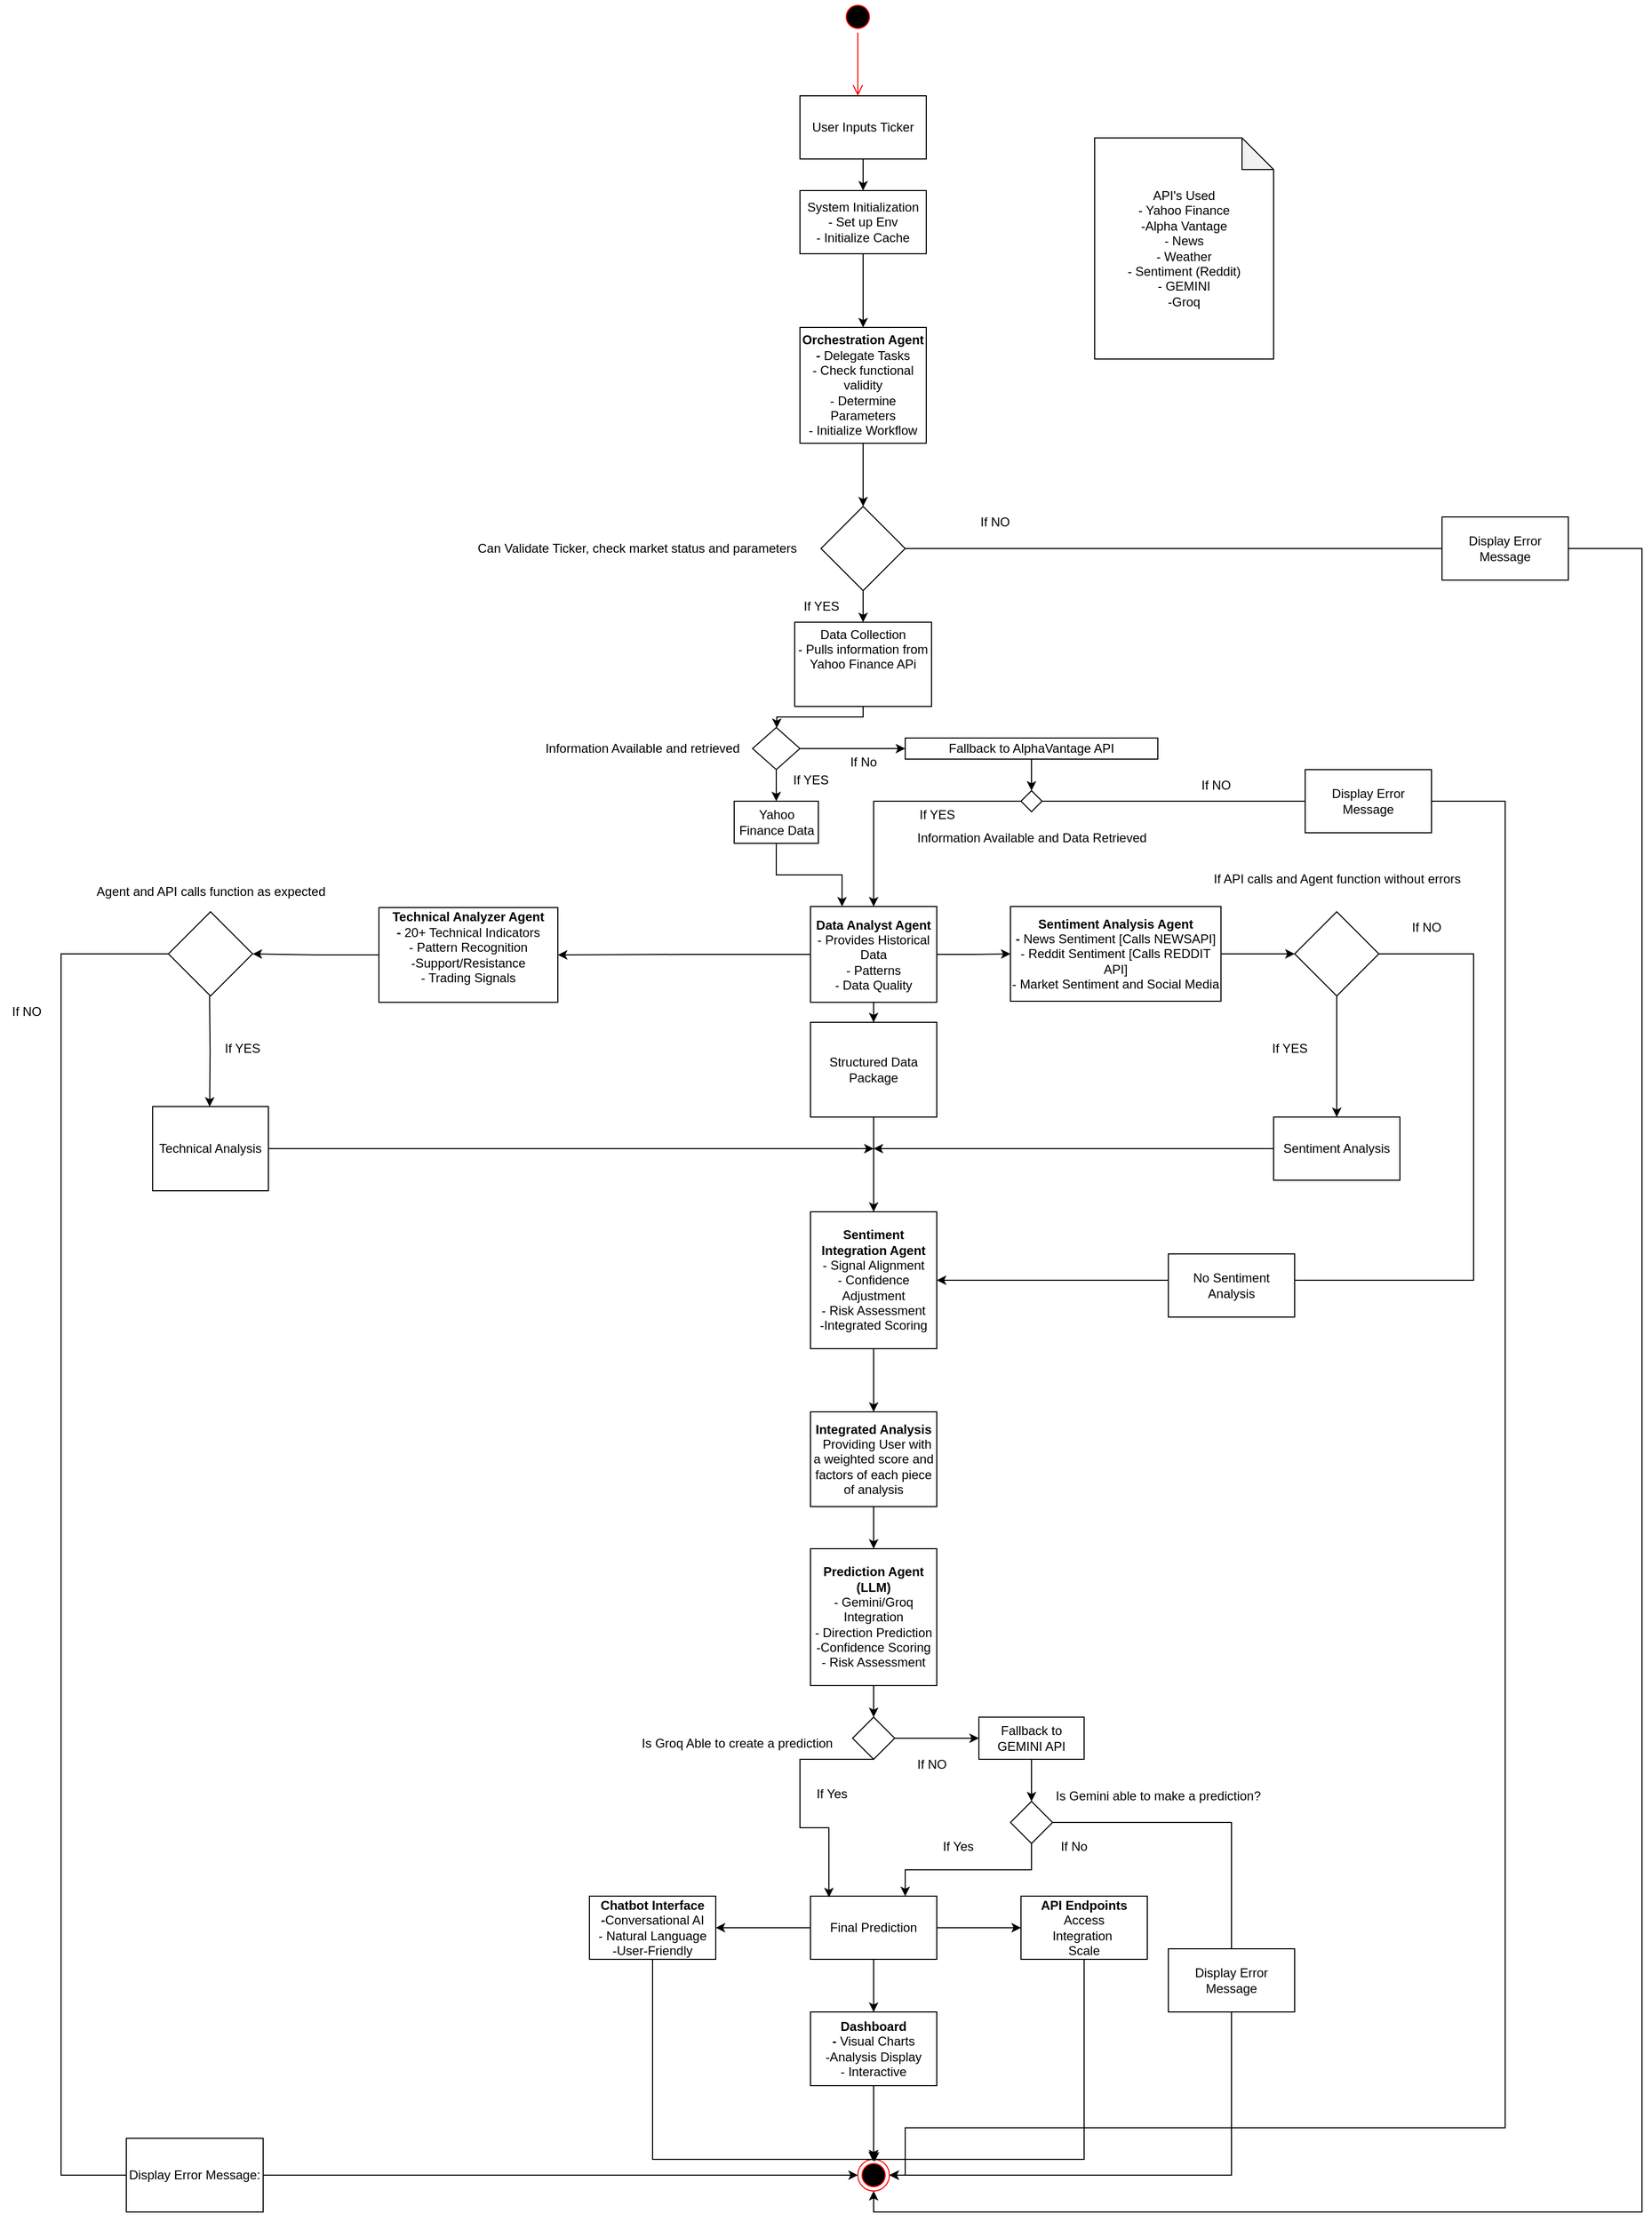 <mxfile version="28.0.6">
  <diagram name="Page-1" id="2KytaOv47t6IDxsQD-Jd">
    <mxGraphModel dx="2674" dy="2247" grid="1" gridSize="10" guides="0" tooltips="1" connect="1" arrows="1" fold="1" page="1" pageScale="1" pageWidth="850" pageHeight="1100" math="0" shadow="0">
      <root>
        <mxCell id="0" />
        <mxCell id="1" parent="0" />
        <mxCell id="-6jR4r3HytJgTuYuLb_f-8" style="edgeStyle=orthogonalEdgeStyle;rounded=0;orthogonalLoop=1;jettySize=auto;html=1;" edge="1" parent="1" source="eqpSWVRwXgy1ZHIJhN9i-1" target="-6jR4r3HytJgTuYuLb_f-9">
          <mxGeometry relative="1" as="geometry">
            <mxPoint x="640" y="660.0" as="targetPoint" />
            <Array as="points">
              <mxPoint x="740" y="640" />
              <mxPoint x="658" y="640" />
            </Array>
          </mxGeometry>
        </mxCell>
        <mxCell id="eqpSWVRwXgy1ZHIJhN9i-1" value="Data Collection&lt;div&gt;- Pulls information from Yahoo Finance APi&lt;/div&gt;&lt;div&gt;&lt;br&gt;&lt;/div&gt;&lt;div&gt;&lt;br&gt;&lt;/div&gt;" style="html=1;whiteSpace=wrap;" parent="1" vertex="1">
          <mxGeometry x="675" y="550" width="130" height="80" as="geometry" />
        </mxCell>
        <mxCell id="eqpSWVRwXgy1ZHIJhN9i-2" value="" style="edgeStyle=orthogonalEdgeStyle;rounded=0;orthogonalLoop=1;jettySize=auto;html=1;" parent="1" source="eqpSWVRwXgy1ZHIJhN9i-3" target="eqpSWVRwXgy1ZHIJhN9i-5" edge="1">
          <mxGeometry relative="1" as="geometry" />
        </mxCell>
        <mxCell id="eqpSWVRwXgy1ZHIJhN9i-3" value="User Inputs Ticker" style="html=1;whiteSpace=wrap;" parent="1" vertex="1">
          <mxGeometry x="680" y="50" width="120" height="60" as="geometry" />
        </mxCell>
        <mxCell id="eqpSWVRwXgy1ZHIJhN9i-83" value="" style="edgeStyle=orthogonalEdgeStyle;rounded=0;orthogonalLoop=1;jettySize=auto;html=1;" parent="1" source="eqpSWVRwXgy1ZHIJhN9i-5" edge="1">
          <mxGeometry relative="1" as="geometry">
            <mxPoint x="740" y="270" as="targetPoint" />
          </mxGeometry>
        </mxCell>
        <mxCell id="eqpSWVRwXgy1ZHIJhN9i-5" value="System Initialization&lt;div&gt;&lt;span style=&quot;background-color: transparent; color: light-dark(rgb(0, 0, 0), rgb(255, 255, 255));&quot;&gt;- Set up Env&lt;/span&gt;&lt;/div&gt;&lt;div&gt;- Initialize Cache&lt;/div&gt;" style="rounded=0;whiteSpace=wrap;html=1;" parent="1" vertex="1">
          <mxGeometry x="680" y="140" width="120" height="60" as="geometry" />
        </mxCell>
        <mxCell id="eqpSWVRwXgy1ZHIJhN9i-6" value="" style="edgeStyle=orthogonalEdgeStyle;rounded=0;orthogonalLoop=1;jettySize=auto;html=1;" parent="1" source="eqpSWVRwXgy1ZHIJhN9i-9" target="eqpSWVRwXgy1ZHIJhN9i-11" edge="1">
          <mxGeometry relative="1" as="geometry" />
        </mxCell>
        <mxCell id="eqpSWVRwXgy1ZHIJhN9i-7" value="" style="edgeStyle=orthogonalEdgeStyle;rounded=0;orthogonalLoop=1;jettySize=auto;html=1;" parent="1" source="eqpSWVRwXgy1ZHIJhN9i-9" target="eqpSWVRwXgy1ZHIJhN9i-13" edge="1">
          <mxGeometry relative="1" as="geometry" />
        </mxCell>
        <mxCell id="eqpSWVRwXgy1ZHIJhN9i-8" value="" style="edgeStyle=orthogonalEdgeStyle;rounded=0;orthogonalLoop=1;jettySize=auto;html=1;" parent="1" source="eqpSWVRwXgy1ZHIJhN9i-9" target="eqpSWVRwXgy1ZHIJhN9i-16" edge="1">
          <mxGeometry relative="1" as="geometry" />
        </mxCell>
        <mxCell id="eqpSWVRwXgy1ZHIJhN9i-9" value="&lt;b&gt;Data Analyst Agent&lt;/b&gt;&lt;div&gt;- Provides Historical Data&lt;/div&gt;&lt;div&gt;- Patterns&lt;/div&gt;&lt;div&gt;- Data Quality&lt;/div&gt;" style="whiteSpace=wrap;html=1;" parent="1" vertex="1">
          <mxGeometry x="690" y="820" width="120" height="91" as="geometry" />
        </mxCell>
        <mxCell id="eqpSWVRwXgy1ZHIJhN9i-10" value="" style="edgeStyle=orthogonalEdgeStyle;rounded=0;orthogonalLoop=1;jettySize=auto;html=1;" parent="1" source="eqpSWVRwXgy1ZHIJhN9i-11" edge="1">
          <mxGeometry relative="1" as="geometry">
            <mxPoint x="160" y="865.0" as="targetPoint" />
          </mxGeometry>
        </mxCell>
        <mxCell id="eqpSWVRwXgy1ZHIJhN9i-11" value="&lt;b&gt;Technical Analyzer Agent&lt;/b&gt;&lt;div&gt;&lt;b&gt;- &lt;/b&gt;20+ Technical Indicators&lt;/div&gt;&lt;div&gt;- Pattern Recognition&lt;/div&gt;&lt;div&gt;-Support/Resistance&lt;/div&gt;&lt;div&gt;- Trading Signals&lt;/div&gt;&lt;div&gt;&lt;br&gt;&lt;/div&gt;" style="whiteSpace=wrap;html=1;" parent="1" vertex="1">
          <mxGeometry x="280" y="821" width="170" height="90" as="geometry" />
        </mxCell>
        <mxCell id="eqpSWVRwXgy1ZHIJhN9i-12" value="" style="edgeStyle=orthogonalEdgeStyle;rounded=0;orthogonalLoop=1;jettySize=auto;html=1;entryX=0;entryY=0.5;entryDx=0;entryDy=0;" parent="1" source="eqpSWVRwXgy1ZHIJhN9i-13" target="eqpSWVRwXgy1ZHIJhN9i-73" edge="1">
          <mxGeometry relative="1" as="geometry">
            <mxPoint x="1110" y="865" as="targetPoint" />
          </mxGeometry>
        </mxCell>
        <mxCell id="eqpSWVRwXgy1ZHIJhN9i-13" value="&lt;b&gt;Sentiment Analysis Agent&lt;/b&gt;&lt;div&gt;&lt;b&gt;- &lt;/b&gt;News Sentiment [Calls NEWSAPI]&lt;/div&gt;&lt;div&gt;- Reddit Sentiment [Calls REDDIT API]&lt;/div&gt;&lt;div&gt;- Market Sentiment and Social Media&lt;/div&gt;" style="whiteSpace=wrap;html=1;" parent="1" vertex="1">
          <mxGeometry x="880" y="820" width="200" height="90" as="geometry" />
        </mxCell>
        <mxCell id="eqpSWVRwXgy1ZHIJhN9i-63" value="" style="edgeStyle=orthogonalEdgeStyle;rounded=0;orthogonalLoop=1;jettySize=auto;html=1;" parent="1" edge="1">
          <mxGeometry relative="1" as="geometry">
            <mxPoint x="119.09" y="905" as="sourcePoint" />
            <mxPoint x="119.181" y="1010.091" as="targetPoint" />
          </mxGeometry>
        </mxCell>
        <mxCell id="eqpSWVRwXgy1ZHIJhN9i-15" value="" style="edgeStyle=orthogonalEdgeStyle;rounded=0;orthogonalLoop=1;jettySize=auto;html=1;" parent="1" source="eqpSWVRwXgy1ZHIJhN9i-16" target="eqpSWVRwXgy1ZHIJhN9i-21" edge="1">
          <mxGeometry relative="1" as="geometry" />
        </mxCell>
        <mxCell id="eqpSWVRwXgy1ZHIJhN9i-16" value="Structured Data Package" style="whiteSpace=wrap;html=1;" parent="1" vertex="1">
          <mxGeometry x="690" y="930" width="120" height="90" as="geometry" />
        </mxCell>
        <mxCell id="eqpSWVRwXgy1ZHIJhN9i-107" value="" style="edgeStyle=orthogonalEdgeStyle;rounded=0;orthogonalLoop=1;jettySize=auto;html=1;" parent="1" source="eqpSWVRwXgy1ZHIJhN9i-21" target="eqpSWVRwXgy1ZHIJhN9i-23" edge="1">
          <mxGeometry relative="1" as="geometry" />
        </mxCell>
        <mxCell id="eqpSWVRwXgy1ZHIJhN9i-21" value="&lt;b&gt;Sentiment Integration Agent&lt;/b&gt;&lt;div&gt;- Signal Alignment&lt;/div&gt;&lt;div&gt;- Confidence Adjustment&lt;/div&gt;&lt;div&gt;- Risk Assessment&lt;/div&gt;&lt;div&gt;-Integrated Scoring&lt;/div&gt;" style="whiteSpace=wrap;html=1;" parent="1" vertex="1">
          <mxGeometry x="690" y="1110" width="120" height="130" as="geometry" />
        </mxCell>
        <mxCell id="eqpSWVRwXgy1ZHIJhN9i-108" value="" style="edgeStyle=orthogonalEdgeStyle;rounded=0;orthogonalLoop=1;jettySize=auto;html=1;" parent="1" source="eqpSWVRwXgy1ZHIJhN9i-23" target="eqpSWVRwXgy1ZHIJhN9i-25" edge="1">
          <mxGeometry relative="1" as="geometry" />
        </mxCell>
        <mxCell id="eqpSWVRwXgy1ZHIJhN9i-23" value="&lt;b&gt;Integrated Analysis&lt;/b&gt;&lt;div&gt;&lt;span style=&quot;background-color: transparent; color: light-dark(rgb(0, 0, 0), rgb(255, 255, 255));&quot;&gt;&amp;nbsp; Providing User with a weighted score and factors of each piece of analysis&lt;/span&gt;&lt;/div&gt;" style="whiteSpace=wrap;html=1;" parent="1" vertex="1">
          <mxGeometry x="690" y="1300" width="120" height="90" as="geometry" />
        </mxCell>
        <mxCell id="-6jR4r3HytJgTuYuLb_f-2" value="" style="edgeStyle=orthogonalEdgeStyle;rounded=0;orthogonalLoop=1;jettySize=auto;html=1;" edge="1" parent="1" source="eqpSWVRwXgy1ZHIJhN9i-25" target="-6jR4r3HytJgTuYuLb_f-1">
          <mxGeometry relative="1" as="geometry" />
        </mxCell>
        <mxCell id="eqpSWVRwXgy1ZHIJhN9i-25" value="&lt;b&gt;Prediction Agent (LLM)&lt;/b&gt;&lt;div&gt;- Gemini/Groq Integration&lt;/div&gt;&lt;div&gt;- Direction Prediction&lt;/div&gt;&lt;div&gt;-Confidence Scoring&lt;/div&gt;&lt;div&gt;- Risk Assessment&lt;/div&gt;" style="whiteSpace=wrap;html=1;" parent="1" vertex="1">
          <mxGeometry x="690" y="1430" width="120" height="130" as="geometry" />
        </mxCell>
        <mxCell id="eqpSWVRwXgy1ZHIJhN9i-26" value="" style="edgeStyle=orthogonalEdgeStyle;rounded=0;orthogonalLoop=1;jettySize=auto;html=1;" parent="1" source="eqpSWVRwXgy1ZHIJhN9i-29" target="eqpSWVRwXgy1ZHIJhN9i-30" edge="1">
          <mxGeometry relative="1" as="geometry" />
        </mxCell>
        <mxCell id="eqpSWVRwXgy1ZHIJhN9i-27" value="" style="edgeStyle=orthogonalEdgeStyle;rounded=0;orthogonalLoop=1;jettySize=auto;html=1;" parent="1" source="eqpSWVRwXgy1ZHIJhN9i-29" target="eqpSWVRwXgy1ZHIJhN9i-31" edge="1">
          <mxGeometry relative="1" as="geometry" />
        </mxCell>
        <mxCell id="eqpSWVRwXgy1ZHIJhN9i-28" value="" style="edgeStyle=orthogonalEdgeStyle;rounded=0;orthogonalLoop=1;jettySize=auto;html=1;" parent="1" source="eqpSWVRwXgy1ZHIJhN9i-29" target="eqpSWVRwXgy1ZHIJhN9i-32" edge="1">
          <mxGeometry relative="1" as="geometry" />
        </mxCell>
        <mxCell id="eqpSWVRwXgy1ZHIJhN9i-29" value="Final Prediction" style="whiteSpace=wrap;html=1;" parent="1" vertex="1">
          <mxGeometry x="690" y="1760" width="120" height="60" as="geometry" />
        </mxCell>
        <mxCell id="eqpSWVRwXgy1ZHIJhN9i-30" value="&lt;b&gt;API Endpoints&lt;/b&gt;&lt;div&gt;Access&lt;/div&gt;&lt;div&gt;Integration&amp;nbsp;&lt;/div&gt;&lt;div&gt;Scale&lt;/div&gt;" style="whiteSpace=wrap;html=1;" parent="1" vertex="1">
          <mxGeometry x="890" y="1760" width="120" height="60" as="geometry" />
        </mxCell>
        <mxCell id="eqpSWVRwXgy1ZHIJhN9i-31" value="&lt;b&gt;Chatbot Interface&lt;/b&gt;&lt;div&gt;&lt;b&gt;-&lt;/b&gt;Conversational AI&lt;/div&gt;&lt;div&gt;- Natural Language&lt;/div&gt;&lt;div&gt;-User-Friendly&lt;/div&gt;" style="whiteSpace=wrap;html=1;" parent="1" vertex="1">
          <mxGeometry x="480" y="1760" width="120" height="60" as="geometry" />
        </mxCell>
        <mxCell id="eqpSWVRwXgy1ZHIJhN9i-51" style="edgeStyle=orthogonalEdgeStyle;rounded=0;orthogonalLoop=1;jettySize=auto;html=1;entryX=0.5;entryY=0;entryDx=0;entryDy=0;" parent="1" source="eqpSWVRwXgy1ZHIJhN9i-32" target="eqpSWVRwXgy1ZHIJhN9i-36" edge="1">
          <mxGeometry relative="1" as="geometry" />
        </mxCell>
        <mxCell id="eqpSWVRwXgy1ZHIJhN9i-32" value="&lt;b&gt;Dashboard&lt;/b&gt;&lt;div&gt;&lt;b&gt;- &lt;/b&gt;Visual Charts&lt;/div&gt;&lt;div&gt;-Analysis Display&lt;/div&gt;&lt;div&gt;- Interactive&lt;/div&gt;" style="whiteSpace=wrap;html=1;" parent="1" vertex="1">
          <mxGeometry x="690" y="1870" width="120" height="70" as="geometry" />
        </mxCell>
        <mxCell id="eqpSWVRwXgy1ZHIJhN9i-33" value="API&#39;s Used&lt;div&gt;- Yahoo Finance&lt;/div&gt;&lt;div&gt;-Alpha Vantage&lt;/div&gt;&lt;div&gt;- News&lt;/div&gt;&lt;div&gt;- Weather&lt;/div&gt;&lt;div&gt;- Sentiment (Reddit)&lt;/div&gt;&lt;div&gt;- GEMINI&lt;/div&gt;&lt;div&gt;-Groq&lt;/div&gt;" style="shape=note;whiteSpace=wrap;html=1;backgroundOutline=1;darkOpacity=0.05;" parent="1" vertex="1">
          <mxGeometry x="960" y="90" width="170" height="210" as="geometry" />
        </mxCell>
        <mxCell id="eqpSWVRwXgy1ZHIJhN9i-34" value="" style="ellipse;html=1;shape=startState;fillColor=#000000;strokeColor=#ff0000;" parent="1" vertex="1">
          <mxGeometry x="720" y="-40" width="30" height="30" as="geometry" />
        </mxCell>
        <mxCell id="eqpSWVRwXgy1ZHIJhN9i-35" value="" style="edgeStyle=orthogonalEdgeStyle;html=1;verticalAlign=bottom;endArrow=open;endSize=8;strokeColor=#ff0000;rounded=0;" parent="1" source="eqpSWVRwXgy1ZHIJhN9i-34" edge="1">
          <mxGeometry relative="1" as="geometry">
            <mxPoint x="735" y="50" as="targetPoint" />
          </mxGeometry>
        </mxCell>
        <mxCell id="eqpSWVRwXgy1ZHIJhN9i-36" value="" style="ellipse;html=1;shape=endState;fillColor=#000000;strokeColor=#ff0000;" parent="1" vertex="1">
          <mxGeometry x="735" y="2010" width="30" height="30" as="geometry" />
        </mxCell>
        <mxCell id="eqpSWVRwXgy1ZHIJhN9i-85" style="edgeStyle=orthogonalEdgeStyle;rounded=0;orthogonalLoop=1;jettySize=auto;html=1;" parent="1" source="eqpSWVRwXgy1ZHIJhN9i-70" edge="1">
          <mxGeometry relative="1" as="geometry">
            <mxPoint x="750" y="1050.0" as="targetPoint" />
          </mxGeometry>
        </mxCell>
        <mxCell id="eqpSWVRwXgy1ZHIJhN9i-70" value="Technical Analysis" style="whiteSpace=wrap;html=1;" parent="1" vertex="1">
          <mxGeometry x="65" y="1010" width="110" height="80" as="geometry" />
        </mxCell>
        <mxCell id="eqpSWVRwXgy1ZHIJhN9i-71" value="" style="rhombus;whiteSpace=wrap;html=1;" parent="1" vertex="1">
          <mxGeometry x="80" y="825" width="80" height="80" as="geometry" />
        </mxCell>
        <mxCell id="eqpSWVRwXgy1ZHIJhN9i-87" style="edgeStyle=orthogonalEdgeStyle;rounded=0;orthogonalLoop=1;jettySize=auto;html=1;exitX=0;exitY=0.5;exitDx=0;exitDy=0;" parent="1" source="eqpSWVRwXgy1ZHIJhN9i-72" edge="1">
          <mxGeometry relative="1" as="geometry">
            <mxPoint x="750" y="1050.0" as="targetPoint" />
            <Array as="points">
              <mxPoint x="1100" y="1050" />
            </Array>
          </mxGeometry>
        </mxCell>
        <mxCell id="eqpSWVRwXgy1ZHIJhN9i-90" style="edgeStyle=orthogonalEdgeStyle;rounded=0;orthogonalLoop=1;jettySize=auto;html=1;entryX=1;entryY=0.5;entryDx=0;entryDy=0;exitX=1;exitY=0.5;exitDx=0;exitDy=0;" parent="1" source="eqpSWVRwXgy1ZHIJhN9i-73" target="eqpSWVRwXgy1ZHIJhN9i-21" edge="1">
          <mxGeometry relative="1" as="geometry">
            <Array as="points">
              <mxPoint x="1320" y="865" />
              <mxPoint x="1320" y="1175" />
            </Array>
          </mxGeometry>
        </mxCell>
        <mxCell id="eqpSWVRwXgy1ZHIJhN9i-72" value="Sentiment Analysis" style="whiteSpace=wrap;html=1;" parent="1" vertex="1">
          <mxGeometry x="1130" y="1020" width="120" height="60" as="geometry" />
        </mxCell>
        <mxCell id="eqpSWVRwXgy1ZHIJhN9i-89" value="" style="edgeStyle=orthogonalEdgeStyle;rounded=0;orthogonalLoop=1;jettySize=auto;html=1;" parent="1" source="eqpSWVRwXgy1ZHIJhN9i-73" target="eqpSWVRwXgy1ZHIJhN9i-72" edge="1">
          <mxGeometry relative="1" as="geometry" />
        </mxCell>
        <mxCell id="eqpSWVRwXgy1ZHIJhN9i-73" value="" style="rhombus;whiteSpace=wrap;html=1;" parent="1" vertex="1">
          <mxGeometry x="1150" y="825" width="80" height="80" as="geometry" />
        </mxCell>
        <mxCell id="eqpSWVRwXgy1ZHIJhN9i-80" value="If API calls and Agent function without errors" style="text;html=1;align=center;verticalAlign=middle;resizable=0;points=[];autosize=1;strokeColor=none;fillColor=none;" parent="1" vertex="1">
          <mxGeometry x="1060" y="779" width="260" height="30" as="geometry" />
        </mxCell>
        <mxCell id="eqpSWVRwXgy1ZHIJhN9i-84" value="Agent and API calls function as expected" style="text;html=1;align=center;verticalAlign=middle;resizable=0;points=[];autosize=1;strokeColor=none;fillColor=none;" parent="1" vertex="1">
          <mxGeometry y="791" width="240" height="30" as="geometry" />
        </mxCell>
        <mxCell id="eqpSWVRwXgy1ZHIJhN9i-91" value="If YES" style="text;html=1;align=center;verticalAlign=middle;resizable=0;points=[];autosize=1;strokeColor=none;fillColor=none;" parent="1" vertex="1">
          <mxGeometry x="1115" y="940" width="60" height="30" as="geometry" />
        </mxCell>
        <mxCell id="eqpSWVRwXgy1ZHIJhN9i-92" value="If NO" style="text;html=1;align=center;verticalAlign=middle;resizable=0;points=[];autosize=1;strokeColor=none;fillColor=none;" parent="1" vertex="1">
          <mxGeometry x="1250" y="825" width="50" height="30" as="geometry" />
        </mxCell>
        <mxCell id="-6jR4r3HytJgTuYuLb_f-6" value="" style="edgeStyle=orthogonalEdgeStyle;rounded=0;orthogonalLoop=1;jettySize=auto;html=1;" edge="1" parent="1" source="eqpSWVRwXgy1ZHIJhN9i-96" target="eqpSWVRwXgy1ZHIJhN9i-1">
          <mxGeometry relative="1" as="geometry" />
        </mxCell>
        <mxCell id="-6jR4r3HytJgTuYuLb_f-62" style="edgeStyle=orthogonalEdgeStyle;rounded=0;orthogonalLoop=1;jettySize=auto;html=1;entryX=0.5;entryY=1;entryDx=0;entryDy=0;" edge="1" parent="1" source="eqpSWVRwXgy1ZHIJhN9i-96" target="eqpSWVRwXgy1ZHIJhN9i-36">
          <mxGeometry relative="1" as="geometry">
            <Array as="points">
              <mxPoint x="1480" y="480" />
              <mxPoint x="1480" y="2060" />
              <mxPoint x="750" y="2060" />
            </Array>
          </mxGeometry>
        </mxCell>
        <mxCell id="eqpSWVRwXgy1ZHIJhN9i-96" value="" style="rhombus;whiteSpace=wrap;html=1;" parent="1" vertex="1">
          <mxGeometry x="700" y="440" width="80" height="80" as="geometry" />
        </mxCell>
        <mxCell id="eqpSWVRwXgy1ZHIJhN9i-102" value="" style="edgeStyle=orthogonalEdgeStyle;rounded=0;orthogonalLoop=1;jettySize=auto;html=1;" parent="1" source="eqpSWVRwXgy1ZHIJhN9i-97" target="eqpSWVRwXgy1ZHIJhN9i-96" edge="1">
          <mxGeometry relative="1" as="geometry" />
        </mxCell>
        <mxCell id="eqpSWVRwXgy1ZHIJhN9i-97" value="&lt;b&gt;Orchestration Agent&lt;/b&gt;&lt;div&gt;&lt;b&gt;- &lt;/b&gt;Delegate Tasks&lt;/div&gt;&lt;div&gt;- Check functional validity&lt;/div&gt;&lt;div&gt;- Determine Parameters&lt;/div&gt;&lt;div&gt;- Initialize Workflow&lt;/div&gt;" style="rounded=0;whiteSpace=wrap;html=1;" parent="1" vertex="1">
          <mxGeometry x="680" y="270" width="120" height="110" as="geometry" />
        </mxCell>
        <mxCell id="eqpSWVRwXgy1ZHIJhN9i-104" value="Can Validate Ticker, check market status and parameters" style="text;html=1;align=center;verticalAlign=middle;resizable=0;points=[];autosize=1;strokeColor=none;fillColor=none;" parent="1" vertex="1">
          <mxGeometry x="360" y="465" width="330" height="30" as="geometry" />
        </mxCell>
        <mxCell id="eqpSWVRwXgy1ZHIJhN9i-105" value="If YES" style="text;html=1;align=center;verticalAlign=middle;resizable=0;points=[];autosize=1;strokeColor=none;fillColor=none;" parent="1" vertex="1">
          <mxGeometry x="670" y="520" width="60" height="30" as="geometry" />
        </mxCell>
        <mxCell id="eqpSWVRwXgy1ZHIJhN9i-106" value="If NO" style="text;html=1;align=center;verticalAlign=middle;resizable=0;points=[];autosize=1;strokeColor=none;fillColor=none;" parent="1" vertex="1">
          <mxGeometry x="840" y="440" width="50" height="30" as="geometry" />
        </mxCell>
        <mxCell id="eqpSWVRwXgy1ZHIJhN9i-109" value="If YES" style="text;html=1;align=center;verticalAlign=middle;resizable=0;points=[];autosize=1;strokeColor=none;fillColor=none;" parent="1" vertex="1">
          <mxGeometry x="120" y="940" width="60" height="30" as="geometry" />
        </mxCell>
        <mxCell id="eqpSWVRwXgy1ZHIJhN9i-113" value="If NO" style="text;html=1;align=center;verticalAlign=middle;resizable=0;points=[];autosize=1;strokeColor=none;fillColor=none;" parent="1" vertex="1">
          <mxGeometry x="-80" y="905" width="50" height="30" as="geometry" />
        </mxCell>
        <mxCell id="eqpSWVRwXgy1ZHIJhN9i-115" style="edgeStyle=orthogonalEdgeStyle;rounded=0;orthogonalLoop=1;jettySize=auto;html=1;entryX=0.479;entryY=0.057;entryDx=0;entryDy=0;entryPerimeter=0;" parent="1" source="eqpSWVRwXgy1ZHIJhN9i-30" target="eqpSWVRwXgy1ZHIJhN9i-36" edge="1">
          <mxGeometry relative="1" as="geometry">
            <mxPoint x="750" y="2000" as="targetPoint" />
            <Array as="points">
              <mxPoint x="950" y="2010" />
              <mxPoint x="749" y="2010" />
            </Array>
          </mxGeometry>
        </mxCell>
        <mxCell id="eqpSWVRwXgy1ZHIJhN9i-118" style="edgeStyle=orthogonalEdgeStyle;rounded=0;orthogonalLoop=1;jettySize=auto;html=1;entryX=0.53;entryY=0.074;entryDx=0;entryDy=0;entryPerimeter=0;" parent="1" source="eqpSWVRwXgy1ZHIJhN9i-31" target="eqpSWVRwXgy1ZHIJhN9i-36" edge="1">
          <mxGeometry relative="1" as="geometry">
            <Array as="points">
              <mxPoint x="540" y="2010" />
              <mxPoint x="751" y="2010" />
            </Array>
          </mxGeometry>
        </mxCell>
        <mxCell id="-6jR4r3HytJgTuYuLb_f-34" value="" style="edgeStyle=orthogonalEdgeStyle;rounded=0;orthogonalLoop=1;jettySize=auto;html=1;" edge="1" parent="1" source="-6jR4r3HytJgTuYuLb_f-1" target="-6jR4r3HytJgTuYuLb_f-33">
          <mxGeometry relative="1" as="geometry" />
        </mxCell>
        <mxCell id="-6jR4r3HytJgTuYuLb_f-1" value="" style="rhombus;whiteSpace=wrap;html=1;" vertex="1" parent="1">
          <mxGeometry x="730" y="1590" width="40" height="40" as="geometry" />
        </mxCell>
        <mxCell id="-6jR4r3HytJgTuYuLb_f-11" value="" style="edgeStyle=orthogonalEdgeStyle;rounded=0;orthogonalLoop=1;jettySize=auto;html=1;" edge="1" parent="1" source="-6jR4r3HytJgTuYuLb_f-9" target="-6jR4r3HytJgTuYuLb_f-10">
          <mxGeometry relative="1" as="geometry" />
        </mxCell>
        <mxCell id="-6jR4r3HytJgTuYuLb_f-14" value="" style="edgeStyle=orthogonalEdgeStyle;rounded=0;orthogonalLoop=1;jettySize=auto;html=1;" edge="1" parent="1" source="-6jR4r3HytJgTuYuLb_f-9" target="-6jR4r3HytJgTuYuLb_f-13">
          <mxGeometry relative="1" as="geometry" />
        </mxCell>
        <mxCell id="-6jR4r3HytJgTuYuLb_f-9" value="" style="rhombus;whiteSpace=wrap;html=1;" vertex="1" parent="1">
          <mxGeometry x="635" y="650" width="45" height="40" as="geometry" />
        </mxCell>
        <mxCell id="-6jR4r3HytJgTuYuLb_f-49" style="edgeStyle=orthogonalEdgeStyle;rounded=0;orthogonalLoop=1;jettySize=auto;html=1;exitX=0.5;exitY=1;exitDx=0;exitDy=0;entryX=0.25;entryY=0;entryDx=0;entryDy=0;" edge="1" parent="1" source="-6jR4r3HytJgTuYuLb_f-10" target="eqpSWVRwXgy1ZHIJhN9i-9">
          <mxGeometry relative="1" as="geometry" />
        </mxCell>
        <mxCell id="-6jR4r3HytJgTuYuLb_f-10" value="Yahoo Finance Data" style="whiteSpace=wrap;html=1;" vertex="1" parent="1">
          <mxGeometry x="617.5" y="720" width="80" height="40" as="geometry" />
        </mxCell>
        <mxCell id="-6jR4r3HytJgTuYuLb_f-12" value="If YES" style="text;html=1;align=center;verticalAlign=middle;resizable=0;points=[];autosize=1;strokeColor=none;fillColor=none;" vertex="1" parent="1">
          <mxGeometry x="660" y="685" width="60" height="30" as="geometry" />
        </mxCell>
        <mxCell id="-6jR4r3HytJgTuYuLb_f-17" value="" style="edgeStyle=orthogonalEdgeStyle;rounded=0;orthogonalLoop=1;jettySize=auto;html=1;" edge="1" parent="1" source="-6jR4r3HytJgTuYuLb_f-13" target="-6jR4r3HytJgTuYuLb_f-16">
          <mxGeometry relative="1" as="geometry" />
        </mxCell>
        <mxCell id="-6jR4r3HytJgTuYuLb_f-13" value="Fallback to AlphaVantage API" style="whiteSpace=wrap;html=1;" vertex="1" parent="1">
          <mxGeometry x="780" y="660" width="240" height="20" as="geometry" />
        </mxCell>
        <mxCell id="-6jR4r3HytJgTuYuLb_f-15" value="If No" style="text;html=1;align=center;verticalAlign=middle;resizable=0;points=[];autosize=1;strokeColor=none;fillColor=none;" vertex="1" parent="1">
          <mxGeometry x="715" y="668" width="50" height="30" as="geometry" />
        </mxCell>
        <mxCell id="-6jR4r3HytJgTuYuLb_f-18" style="edgeStyle=orthogonalEdgeStyle;rounded=0;orthogonalLoop=1;jettySize=auto;html=1;entryX=0.5;entryY=0;entryDx=0;entryDy=0;" edge="1" parent="1" source="-6jR4r3HytJgTuYuLb_f-16" target="eqpSWVRwXgy1ZHIJhN9i-9">
          <mxGeometry relative="1" as="geometry">
            <mxPoint x="750" y="800" as="targetPoint" />
          </mxGeometry>
        </mxCell>
        <mxCell id="-6jR4r3HytJgTuYuLb_f-22" style="edgeStyle=orthogonalEdgeStyle;rounded=0;orthogonalLoop=1;jettySize=auto;html=1;entryX=1;entryY=0.5;entryDx=0;entryDy=0;" edge="1" parent="1" source="-6jR4r3HytJgTuYuLb_f-16" target="eqpSWVRwXgy1ZHIJhN9i-36">
          <mxGeometry relative="1" as="geometry">
            <Array as="points">
              <mxPoint x="1350" y="720" />
              <mxPoint x="1350" y="1980" />
              <mxPoint x="780" y="1980" />
              <mxPoint x="780" y="2025" />
            </Array>
          </mxGeometry>
        </mxCell>
        <mxCell id="-6jR4r3HytJgTuYuLb_f-16" value="" style="rhombus;whiteSpace=wrap;html=1;" vertex="1" parent="1">
          <mxGeometry x="890" y="710" width="20" height="20" as="geometry" />
        </mxCell>
        <mxCell id="-6jR4r3HytJgTuYuLb_f-19" value="If YES" style="text;html=1;align=center;verticalAlign=middle;resizable=0;points=[];autosize=1;strokeColor=none;fillColor=none;" vertex="1" parent="1">
          <mxGeometry x="780" y="718" width="60" height="30" as="geometry" />
        </mxCell>
        <mxCell id="-6jR4r3HytJgTuYuLb_f-21" value="Information Available and retrieved" style="text;html=1;align=center;verticalAlign=middle;resizable=0;points=[];autosize=1;strokeColor=none;fillColor=none;" vertex="1" parent="1">
          <mxGeometry x="425" y="655" width="210" height="30" as="geometry" />
        </mxCell>
        <mxCell id="-6jR4r3HytJgTuYuLb_f-23" value="If NO" style="text;html=1;align=center;verticalAlign=middle;resizable=0;points=[];autosize=1;strokeColor=none;fillColor=none;" vertex="1" parent="1">
          <mxGeometry x="1050" y="690" width="50" height="30" as="geometry" />
        </mxCell>
        <mxCell id="-6jR4r3HytJgTuYuLb_f-26" value="Information Available and Data Retrieved" style="text;html=1;align=center;verticalAlign=middle;resizable=0;points=[];autosize=1;strokeColor=none;fillColor=none;" vertex="1" parent="1">
          <mxGeometry x="780" y="740" width="240" height="30" as="geometry" />
        </mxCell>
        <mxCell id="-6jR4r3HytJgTuYuLb_f-29" value="Is Groq Able to create a prediction" style="text;html=1;align=center;verticalAlign=middle;resizable=0;points=[];autosize=1;strokeColor=none;fillColor=none;" vertex="1" parent="1">
          <mxGeometry x="520" y="1600" width="200" height="30" as="geometry" />
        </mxCell>
        <mxCell id="-6jR4r3HytJgTuYuLb_f-30" style="edgeStyle=orthogonalEdgeStyle;rounded=0;orthogonalLoop=1;jettySize=auto;html=1;exitX=0.5;exitY=1;exitDx=0;exitDy=0;entryX=0.146;entryY=0.018;entryDx=0;entryDy=0;entryPerimeter=0;" edge="1" parent="1" source="-6jR4r3HytJgTuYuLb_f-1" target="eqpSWVRwXgy1ZHIJhN9i-29">
          <mxGeometry relative="1" as="geometry">
            <Array as="points">
              <mxPoint x="680" y="1630" />
              <mxPoint x="680" y="1695" />
              <mxPoint x="708" y="1695" />
            </Array>
          </mxGeometry>
        </mxCell>
        <mxCell id="-6jR4r3HytJgTuYuLb_f-31" value="If Yes" style="text;html=1;align=center;verticalAlign=middle;resizable=0;points=[];autosize=1;strokeColor=none;fillColor=none;" vertex="1" parent="1">
          <mxGeometry x="685" y="1648" width="50" height="30" as="geometry" />
        </mxCell>
        <mxCell id="-6jR4r3HytJgTuYuLb_f-37" value="" style="edgeStyle=orthogonalEdgeStyle;rounded=0;orthogonalLoop=1;jettySize=auto;html=1;" edge="1" parent="1" source="-6jR4r3HytJgTuYuLb_f-33" target="-6jR4r3HytJgTuYuLb_f-36">
          <mxGeometry relative="1" as="geometry" />
        </mxCell>
        <mxCell id="-6jR4r3HytJgTuYuLb_f-33" value="Fallback to GEMINI API" style="whiteSpace=wrap;html=1;" vertex="1" parent="1">
          <mxGeometry x="850" y="1590" width="100" height="40" as="geometry" />
        </mxCell>
        <mxCell id="-6jR4r3HytJgTuYuLb_f-35" value="If NO" style="text;html=1;align=center;verticalAlign=middle;resizable=0;points=[];autosize=1;strokeColor=none;fillColor=none;" vertex="1" parent="1">
          <mxGeometry x="780" y="1620" width="50" height="30" as="geometry" />
        </mxCell>
        <mxCell id="-6jR4r3HytJgTuYuLb_f-43" style="edgeStyle=orthogonalEdgeStyle;rounded=0;orthogonalLoop=1;jettySize=auto;html=1;exitX=0.5;exitY=1;exitDx=0;exitDy=0;entryX=0.75;entryY=0;entryDx=0;entryDy=0;" edge="1" parent="1" source="-6jR4r3HytJgTuYuLb_f-36" target="eqpSWVRwXgy1ZHIJhN9i-29">
          <mxGeometry relative="1" as="geometry" />
        </mxCell>
        <mxCell id="-6jR4r3HytJgTuYuLb_f-58" style="edgeStyle=orthogonalEdgeStyle;rounded=0;orthogonalLoop=1;jettySize=auto;html=1;exitX=1;exitY=0.5;exitDx=0;exitDy=0;entryX=1;entryY=0.5;entryDx=0;entryDy=0;" edge="1" parent="1" source="-6jR4r3HytJgTuYuLb_f-36" target="eqpSWVRwXgy1ZHIJhN9i-36">
          <mxGeometry relative="1" as="geometry">
            <Array as="points">
              <mxPoint x="1090" y="1690" />
              <mxPoint x="1090" y="2025" />
            </Array>
          </mxGeometry>
        </mxCell>
        <mxCell id="-6jR4r3HytJgTuYuLb_f-36" value="" style="rhombus;whiteSpace=wrap;html=1;" vertex="1" parent="1">
          <mxGeometry x="880" y="1670" width="40" height="40" as="geometry" />
        </mxCell>
        <mxCell id="-6jR4r3HytJgTuYuLb_f-41" value="Is Gemini able to make a prediction?" style="text;html=1;align=center;verticalAlign=middle;resizable=0;points=[];autosize=1;strokeColor=none;fillColor=none;" vertex="1" parent="1">
          <mxGeometry x="910" y="1650" width="220" height="30" as="geometry" />
        </mxCell>
        <mxCell id="-6jR4r3HytJgTuYuLb_f-44" value="If Yes" style="text;html=1;align=center;verticalAlign=middle;resizable=0;points=[];autosize=1;strokeColor=none;fillColor=none;" vertex="1" parent="1">
          <mxGeometry x="805" y="1698" width="50" height="30" as="geometry" />
        </mxCell>
        <mxCell id="-6jR4r3HytJgTuYuLb_f-45" value="If No" style="text;html=1;align=center;verticalAlign=middle;resizable=0;points=[];autosize=1;strokeColor=none;fillColor=none;" vertex="1" parent="1">
          <mxGeometry x="915" y="1698" width="50" height="30" as="geometry" />
        </mxCell>
        <mxCell id="-6jR4r3HytJgTuYuLb_f-50" value="No Sentiment Analysis" style="rounded=0;whiteSpace=wrap;html=1;" vertex="1" parent="1">
          <mxGeometry x="1030" y="1150" width="120" height="60" as="geometry" />
        </mxCell>
        <mxCell id="-6jR4r3HytJgTuYuLb_f-54" value="Display Error Message" style="rounded=0;whiteSpace=wrap;html=1;" vertex="1" parent="1">
          <mxGeometry x="1290" y="450" width="120" height="60" as="geometry" />
        </mxCell>
        <mxCell id="-6jR4r3HytJgTuYuLb_f-56" value="Display Error Message" style="rounded=0;whiteSpace=wrap;html=1;" vertex="1" parent="1">
          <mxGeometry x="1160" y="690" width="120" height="60" as="geometry" />
        </mxCell>
        <mxCell id="-6jR4r3HytJgTuYuLb_f-57" value="Display Error Message" style="rounded=0;whiteSpace=wrap;html=1;" vertex="1" parent="1">
          <mxGeometry x="1030" y="1810" width="120" height="60" as="geometry" />
        </mxCell>
        <mxCell id="-6jR4r3HytJgTuYuLb_f-59" value="" style="edgeStyle=orthogonalEdgeStyle;rounded=0;orthogonalLoop=1;jettySize=auto;html=1;entryX=0.064;entryY=0.743;entryDx=0;entryDy=0;entryPerimeter=0;" edge="1" parent="1" source="eqpSWVRwXgy1ZHIJhN9i-71" target="-6jR4r3HytJgTuYuLb_f-52">
          <mxGeometry relative="1" as="geometry">
            <mxPoint x="737" y="2032" as="targetPoint" />
            <Array as="points">
              <mxPoint x="-22" y="865" />
              <mxPoint x="-22" y="2025" />
              <mxPoint x="48" y="2025" />
            </Array>
            <mxPoint x="80" y="865" as="sourcePoint" />
          </mxGeometry>
        </mxCell>
        <mxCell id="-6jR4r3HytJgTuYuLb_f-60" style="edgeStyle=orthogonalEdgeStyle;rounded=0;orthogonalLoop=1;jettySize=auto;html=1;entryX=0;entryY=0.5;entryDx=0;entryDy=0;" edge="1" parent="1" source="-6jR4r3HytJgTuYuLb_f-52" target="eqpSWVRwXgy1ZHIJhN9i-36">
          <mxGeometry relative="1" as="geometry" />
        </mxCell>
        <mxCell id="-6jR4r3HytJgTuYuLb_f-52" value="Display Error Message:" style="whiteSpace=wrap;html=1;" vertex="1" parent="1">
          <mxGeometry x="40" y="1990" width="130" height="70" as="geometry" />
        </mxCell>
      </root>
    </mxGraphModel>
  </diagram>
</mxfile>
